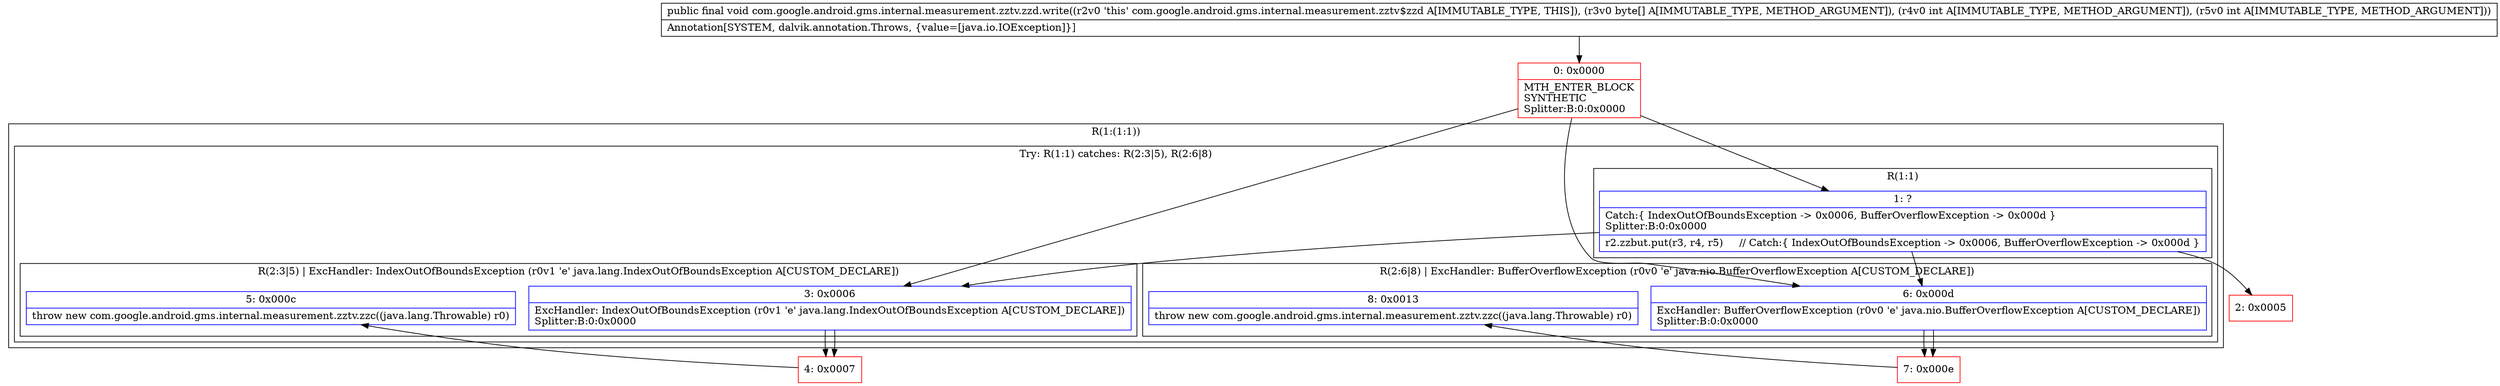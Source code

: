 digraph "CFG forcom.google.android.gms.internal.measurement.zztv.zzd.write([BII)V" {
subgraph cluster_Region_971502369 {
label = "R(1:(1:1))";
node [shape=record,color=blue];
subgraph cluster_TryCatchRegion_1622786314 {
label = "Try: R(1:1) catches: R(2:3|5), R(2:6|8)";
node [shape=record,color=blue];
subgraph cluster_Region_1730190178 {
label = "R(1:1)";
node [shape=record,color=blue];
Node_1 [shape=record,label="{1\:\ ?|Catch:\{ IndexOutOfBoundsException \-\> 0x0006, BufferOverflowException \-\> 0x000d \}\lSplitter:B:0:0x0000\l|r2.zzbut.put(r3, r4, r5)     \/\/ Catch:\{ IndexOutOfBoundsException \-\> 0x0006, BufferOverflowException \-\> 0x000d \}\l}"];
}
subgraph cluster_Region_1494313017 {
label = "R(2:3|5) | ExcHandler: IndexOutOfBoundsException (r0v1 'e' java.lang.IndexOutOfBoundsException A[CUSTOM_DECLARE])\l";
node [shape=record,color=blue];
Node_3 [shape=record,label="{3\:\ 0x0006|ExcHandler: IndexOutOfBoundsException (r0v1 'e' java.lang.IndexOutOfBoundsException A[CUSTOM_DECLARE])\lSplitter:B:0:0x0000\l}"];
Node_5 [shape=record,label="{5\:\ 0x000c|throw new com.google.android.gms.internal.measurement.zztv.zzc((java.lang.Throwable) r0)\l}"];
}
subgraph cluster_Region_1609164481 {
label = "R(2:6|8) | ExcHandler: BufferOverflowException (r0v0 'e' java.nio.BufferOverflowException A[CUSTOM_DECLARE])\l";
node [shape=record,color=blue];
Node_6 [shape=record,label="{6\:\ 0x000d|ExcHandler: BufferOverflowException (r0v0 'e' java.nio.BufferOverflowException A[CUSTOM_DECLARE])\lSplitter:B:0:0x0000\l}"];
Node_8 [shape=record,label="{8\:\ 0x0013|throw new com.google.android.gms.internal.measurement.zztv.zzc((java.lang.Throwable) r0)\l}"];
}
}
}
subgraph cluster_Region_1494313017 {
label = "R(2:3|5) | ExcHandler: IndexOutOfBoundsException (r0v1 'e' java.lang.IndexOutOfBoundsException A[CUSTOM_DECLARE])\l";
node [shape=record,color=blue];
Node_3 [shape=record,label="{3\:\ 0x0006|ExcHandler: IndexOutOfBoundsException (r0v1 'e' java.lang.IndexOutOfBoundsException A[CUSTOM_DECLARE])\lSplitter:B:0:0x0000\l}"];
Node_5 [shape=record,label="{5\:\ 0x000c|throw new com.google.android.gms.internal.measurement.zztv.zzc((java.lang.Throwable) r0)\l}"];
}
subgraph cluster_Region_1609164481 {
label = "R(2:6|8) | ExcHandler: BufferOverflowException (r0v0 'e' java.nio.BufferOverflowException A[CUSTOM_DECLARE])\l";
node [shape=record,color=blue];
Node_6 [shape=record,label="{6\:\ 0x000d|ExcHandler: BufferOverflowException (r0v0 'e' java.nio.BufferOverflowException A[CUSTOM_DECLARE])\lSplitter:B:0:0x0000\l}"];
Node_8 [shape=record,label="{8\:\ 0x0013|throw new com.google.android.gms.internal.measurement.zztv.zzc((java.lang.Throwable) r0)\l}"];
}
Node_0 [shape=record,color=red,label="{0\:\ 0x0000|MTH_ENTER_BLOCK\lSYNTHETIC\lSplitter:B:0:0x0000\l}"];
Node_2 [shape=record,color=red,label="{2\:\ 0x0005}"];
Node_4 [shape=record,color=red,label="{4\:\ 0x0007}"];
Node_7 [shape=record,color=red,label="{7\:\ 0x000e}"];
MethodNode[shape=record,label="{public final void com.google.android.gms.internal.measurement.zztv.zzd.write((r2v0 'this' com.google.android.gms.internal.measurement.zztv$zzd A[IMMUTABLE_TYPE, THIS]), (r3v0 byte[] A[IMMUTABLE_TYPE, METHOD_ARGUMENT]), (r4v0 int A[IMMUTABLE_TYPE, METHOD_ARGUMENT]), (r5v0 int A[IMMUTABLE_TYPE, METHOD_ARGUMENT]))  | Annotation[SYSTEM, dalvik.annotation.Throws, \{value=[java.io.IOException]\}]\l}"];
MethodNode -> Node_0;
Node_1 -> Node_2;
Node_1 -> Node_3;
Node_1 -> Node_6;
Node_3 -> Node_4;
Node_6 -> Node_7;
Node_3 -> Node_4;
Node_6 -> Node_7;
Node_0 -> Node_1;
Node_0 -> Node_3;
Node_0 -> Node_6;
Node_4 -> Node_5;
Node_7 -> Node_8;
}

